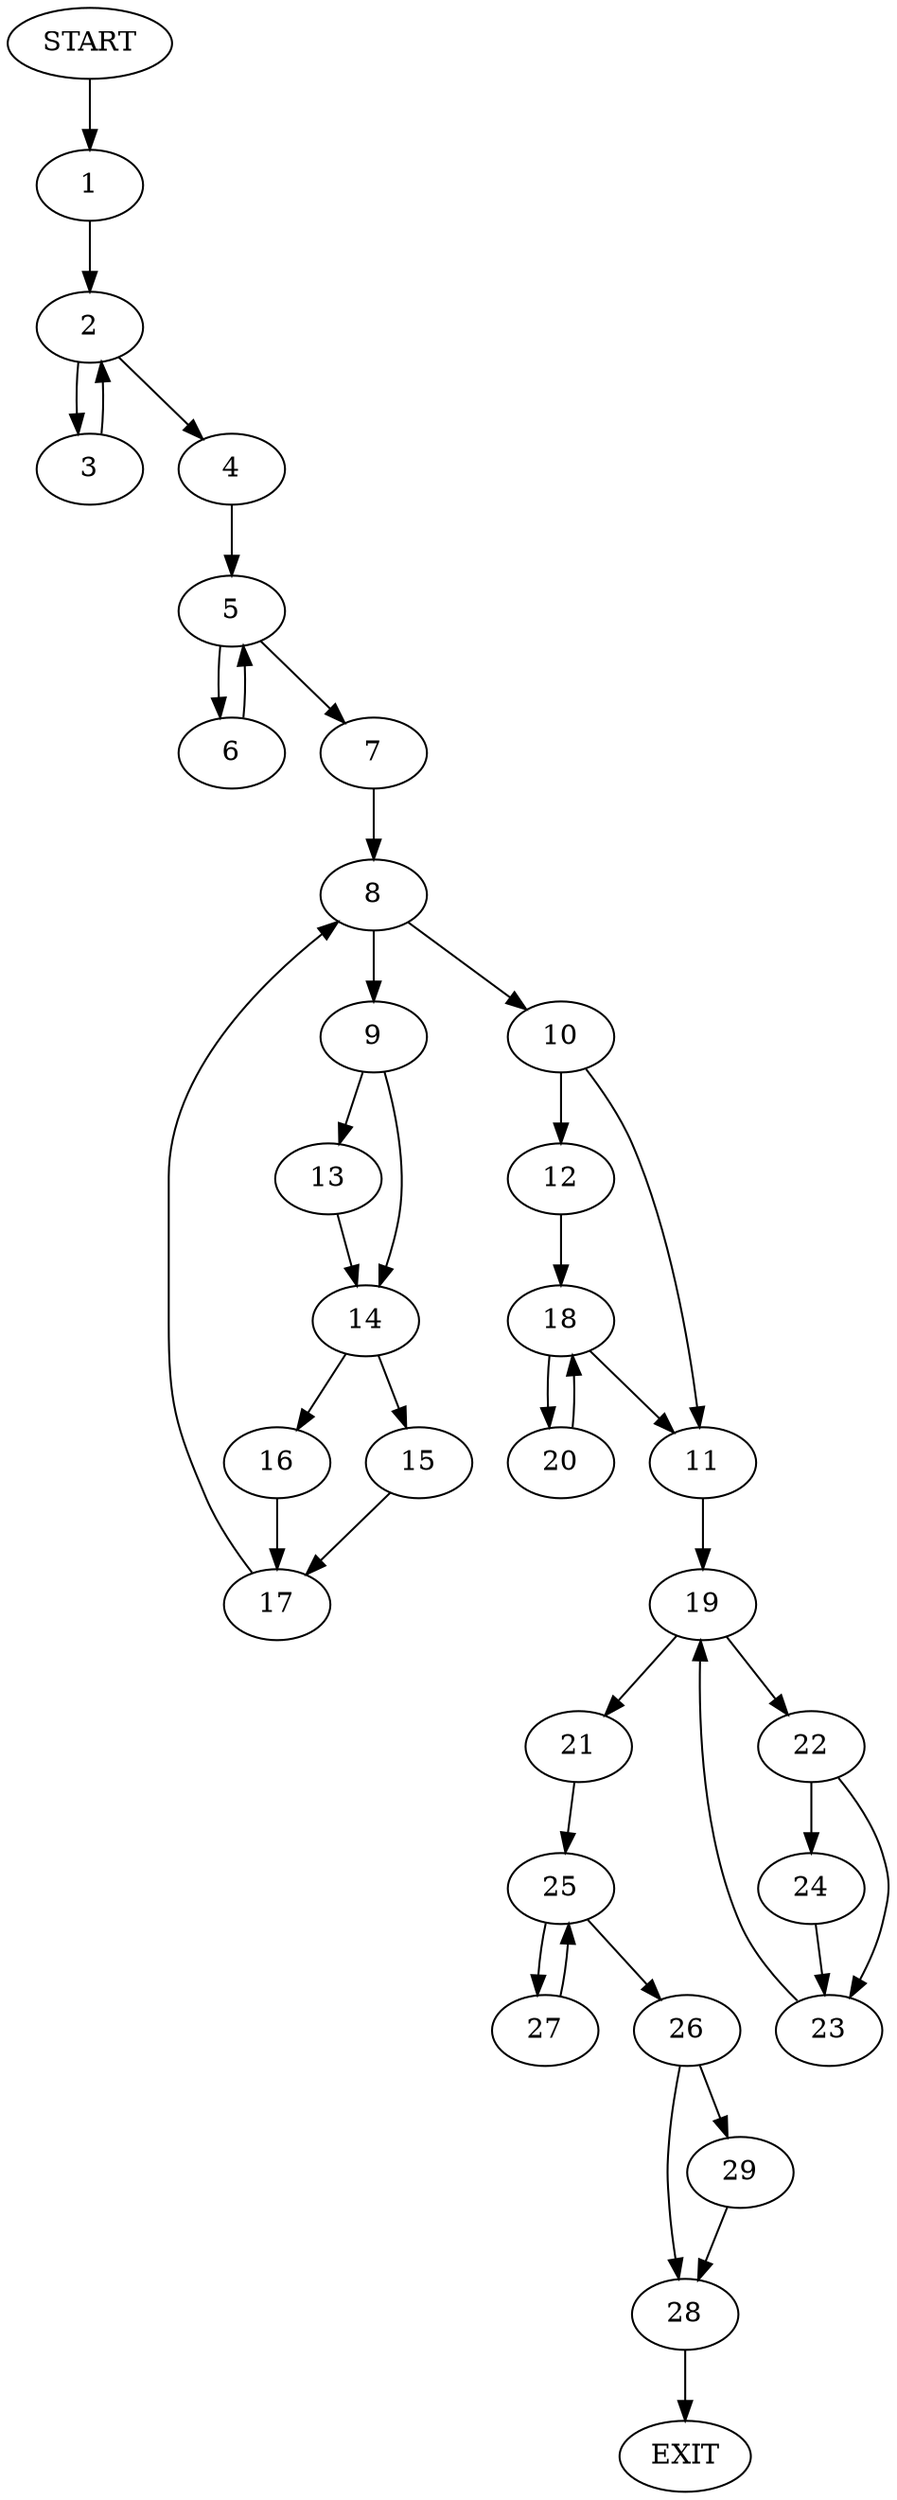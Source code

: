 digraph {
0 [label="START"]
30 [label="EXIT"]
0 -> 1
1 -> 2
2 -> 3
2 -> 4
3 -> 2
4 -> 5
5 -> 6
5 -> 7
7 -> 8
6 -> 5
8 -> 9
8 -> 10
10 -> 11
10 -> 12
9 -> 13
9 -> 14
13 -> 14
14 -> 15
14 -> 16
15 -> 17
16 -> 17
17 -> 8
12 -> 18
11 -> 19
18 -> 11
18 -> 20
20 -> 18
19 -> 21
19 -> 22
22 -> 23
22 -> 24
21 -> 25
24 -> 23
23 -> 19
25 -> 26
25 -> 27
27 -> 25
26 -> 28
26 -> 29
28 -> 30
29 -> 28
}
